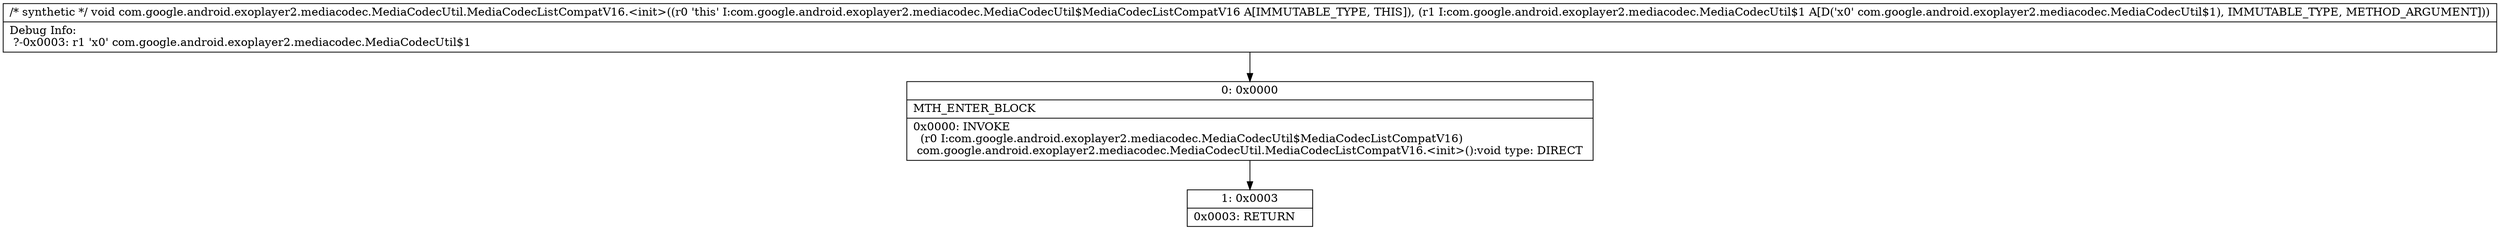 digraph "CFG forcom.google.android.exoplayer2.mediacodec.MediaCodecUtil.MediaCodecListCompatV16.\<init\>(Lcom\/google\/android\/exoplayer2\/mediacodec\/MediaCodecUtil$1;)V" {
Node_0 [shape=record,label="{0\:\ 0x0000|MTH_ENTER_BLOCK\l|0x0000: INVOKE  \l  (r0 I:com.google.android.exoplayer2.mediacodec.MediaCodecUtil$MediaCodecListCompatV16)\l com.google.android.exoplayer2.mediacodec.MediaCodecUtil.MediaCodecListCompatV16.\<init\>():void type: DIRECT \l}"];
Node_1 [shape=record,label="{1\:\ 0x0003|0x0003: RETURN   \l}"];
MethodNode[shape=record,label="{\/* synthetic *\/ void com.google.android.exoplayer2.mediacodec.MediaCodecUtil.MediaCodecListCompatV16.\<init\>((r0 'this' I:com.google.android.exoplayer2.mediacodec.MediaCodecUtil$MediaCodecListCompatV16 A[IMMUTABLE_TYPE, THIS]), (r1 I:com.google.android.exoplayer2.mediacodec.MediaCodecUtil$1 A[D('x0' com.google.android.exoplayer2.mediacodec.MediaCodecUtil$1), IMMUTABLE_TYPE, METHOD_ARGUMENT]))  | Debug Info:\l  ?\-0x0003: r1 'x0' com.google.android.exoplayer2.mediacodec.MediaCodecUtil$1\l}"];
MethodNode -> Node_0;
Node_0 -> Node_1;
}


